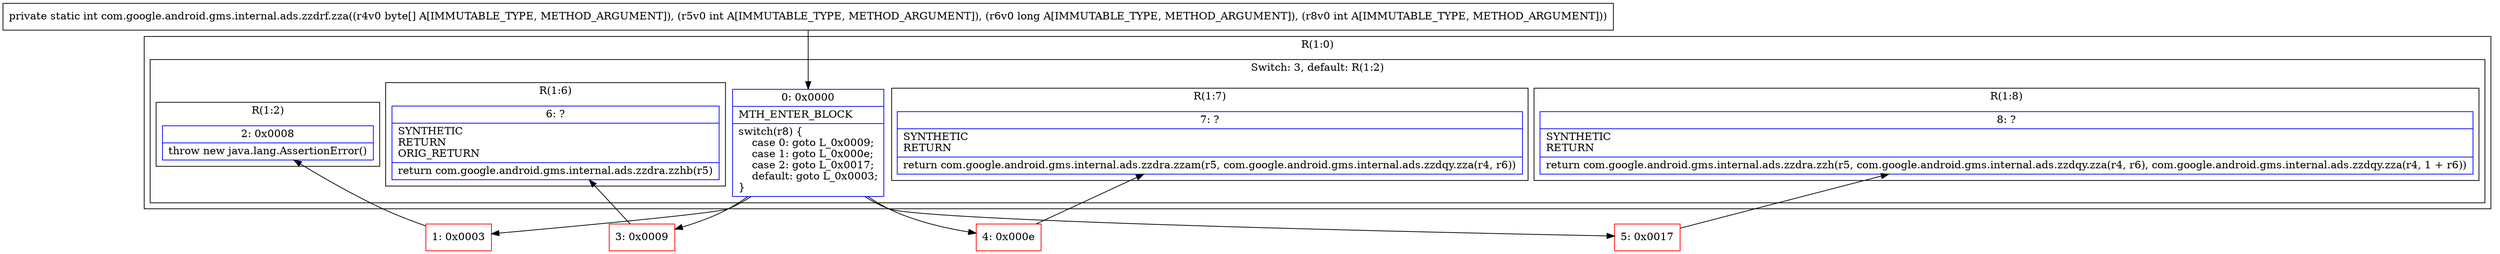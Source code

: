 digraph "CFG forcom.google.android.gms.internal.ads.zzdrf.zza([BIJI)I" {
subgraph cluster_Region_758744528 {
label = "R(1:0)";
node [shape=record,color=blue];
subgraph cluster_SwitchRegion_1894130121 {
label = "Switch: 3, default: R(1:2)";
node [shape=record,color=blue];
Node_0 [shape=record,label="{0\:\ 0x0000|MTH_ENTER_BLOCK\l|switch(r8) \{\l    case 0: goto L_0x0009;\l    case 1: goto L_0x000e;\l    case 2: goto L_0x0017;\l    default: goto L_0x0003;\l\}\l}"];
subgraph cluster_Region_645948035 {
label = "R(1:6)";
node [shape=record,color=blue];
Node_6 [shape=record,label="{6\:\ ?|SYNTHETIC\lRETURN\lORIG_RETURN\l|return com.google.android.gms.internal.ads.zzdra.zzhb(r5)\l}"];
}
subgraph cluster_Region_616569489 {
label = "R(1:7)";
node [shape=record,color=blue];
Node_7 [shape=record,label="{7\:\ ?|SYNTHETIC\lRETURN\l|return com.google.android.gms.internal.ads.zzdra.zzam(r5, com.google.android.gms.internal.ads.zzdqy.zza(r4, r6))\l}"];
}
subgraph cluster_Region_1161174236 {
label = "R(1:8)";
node [shape=record,color=blue];
Node_8 [shape=record,label="{8\:\ ?|SYNTHETIC\lRETURN\l|return com.google.android.gms.internal.ads.zzdra.zzh(r5, com.google.android.gms.internal.ads.zzdqy.zza(r4, r6), com.google.android.gms.internal.ads.zzdqy.zza(r4, 1 + r6))\l}"];
}
subgraph cluster_Region_77567450 {
label = "R(1:2)";
node [shape=record,color=blue];
Node_2 [shape=record,label="{2\:\ 0x0008|throw new java.lang.AssertionError()\l}"];
}
}
}
Node_1 [shape=record,color=red,label="{1\:\ 0x0003}"];
Node_3 [shape=record,color=red,label="{3\:\ 0x0009}"];
Node_4 [shape=record,color=red,label="{4\:\ 0x000e}"];
Node_5 [shape=record,color=red,label="{5\:\ 0x0017}"];
MethodNode[shape=record,label="{private static int com.google.android.gms.internal.ads.zzdrf.zza((r4v0 byte[] A[IMMUTABLE_TYPE, METHOD_ARGUMENT]), (r5v0 int A[IMMUTABLE_TYPE, METHOD_ARGUMENT]), (r6v0 long A[IMMUTABLE_TYPE, METHOD_ARGUMENT]), (r8v0 int A[IMMUTABLE_TYPE, METHOD_ARGUMENT])) }"];
MethodNode -> Node_0;
Node_0 -> Node_1;
Node_0 -> Node_3;
Node_0 -> Node_4;
Node_0 -> Node_5;
Node_1 -> Node_2;
Node_3 -> Node_6;
Node_4 -> Node_7;
Node_5 -> Node_8;
}

